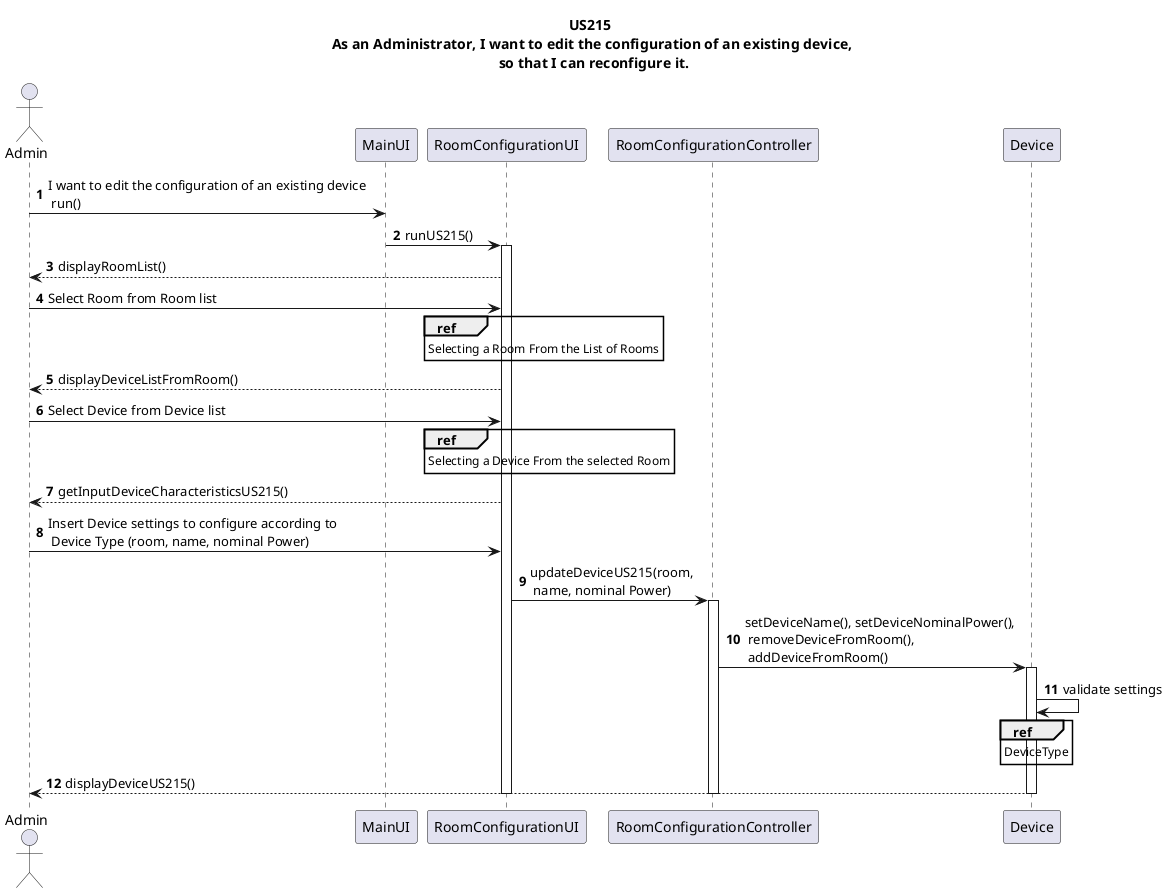 @startuml
title US215 \n As an Administrator, I want to edit the configuration of an existing device, \n so that I can reconfigure it.

autonumber
actor Admin
Admin -> MainUI: I want to edit the configuration of an existing device \n run()
MainUI -> RoomConfigurationUI: runUS215()
activate RoomConfigurationUI

RoomConfigurationUI --> Admin: displayRoomList()
Admin -> RoomConfigurationUI: Select Room from Room list
ref over RoomConfigurationUI
Selecting a Room From the List of Rooms
end
RoomConfigurationUI --> Admin:displayDeviceListFromRoom()
Admin -> RoomConfigurationUI: Select Device from Device list
ref over RoomConfigurationUI
Selecting a Device From the selected Room
end
RoomConfigurationUI --> Admin: getInputDeviceCharacteristicsUS215()
Admin-> RoomConfigurationUI: Insert Device settings to configure according to \n Device Type (room, name, nominal Power)
RoomConfigurationUI -> RoomConfigurationController: updateDeviceUS215(room, \n name, nominal Power)
activate RoomConfigurationController
RoomConfigurationController -> Device: setDeviceName(), setDeviceNominalPower(),\n removeDeviceFromRoom(),\n addDeviceFromRoom()
activate Device
Device -> Device: validate settings
ref over Device
DeviceType
end
Device--> Admin: displayDeviceUS215()
deactivate RoomConfigurationUI
deactivate RoomConfigurationController
deactivate Device


@enduml